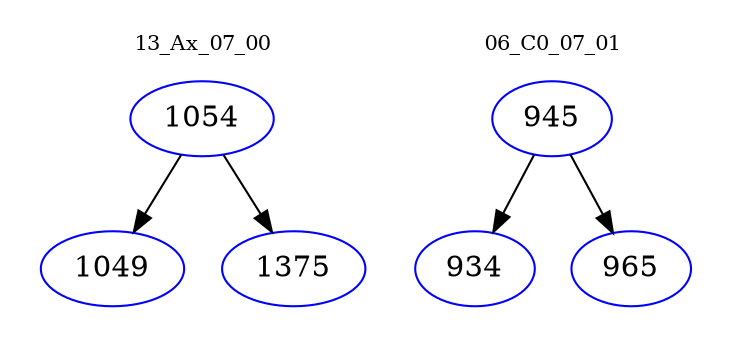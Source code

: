 digraph{
subgraph cluster_0 {
color = white
label = "13_Ax_07_00";
fontsize=10;
T0_1054 [label="1054", color="blue"]
T0_1054 -> T0_1049 [color="black"]
T0_1049 [label="1049", color="blue"]
T0_1054 -> T0_1375 [color="black"]
T0_1375 [label="1375", color="blue"]
}
subgraph cluster_1 {
color = white
label = "06_C0_07_01";
fontsize=10;
T1_945 [label="945", color="blue"]
T1_945 -> T1_934 [color="black"]
T1_934 [label="934", color="blue"]
T1_945 -> T1_965 [color="black"]
T1_965 [label="965", color="blue"]
}
}
